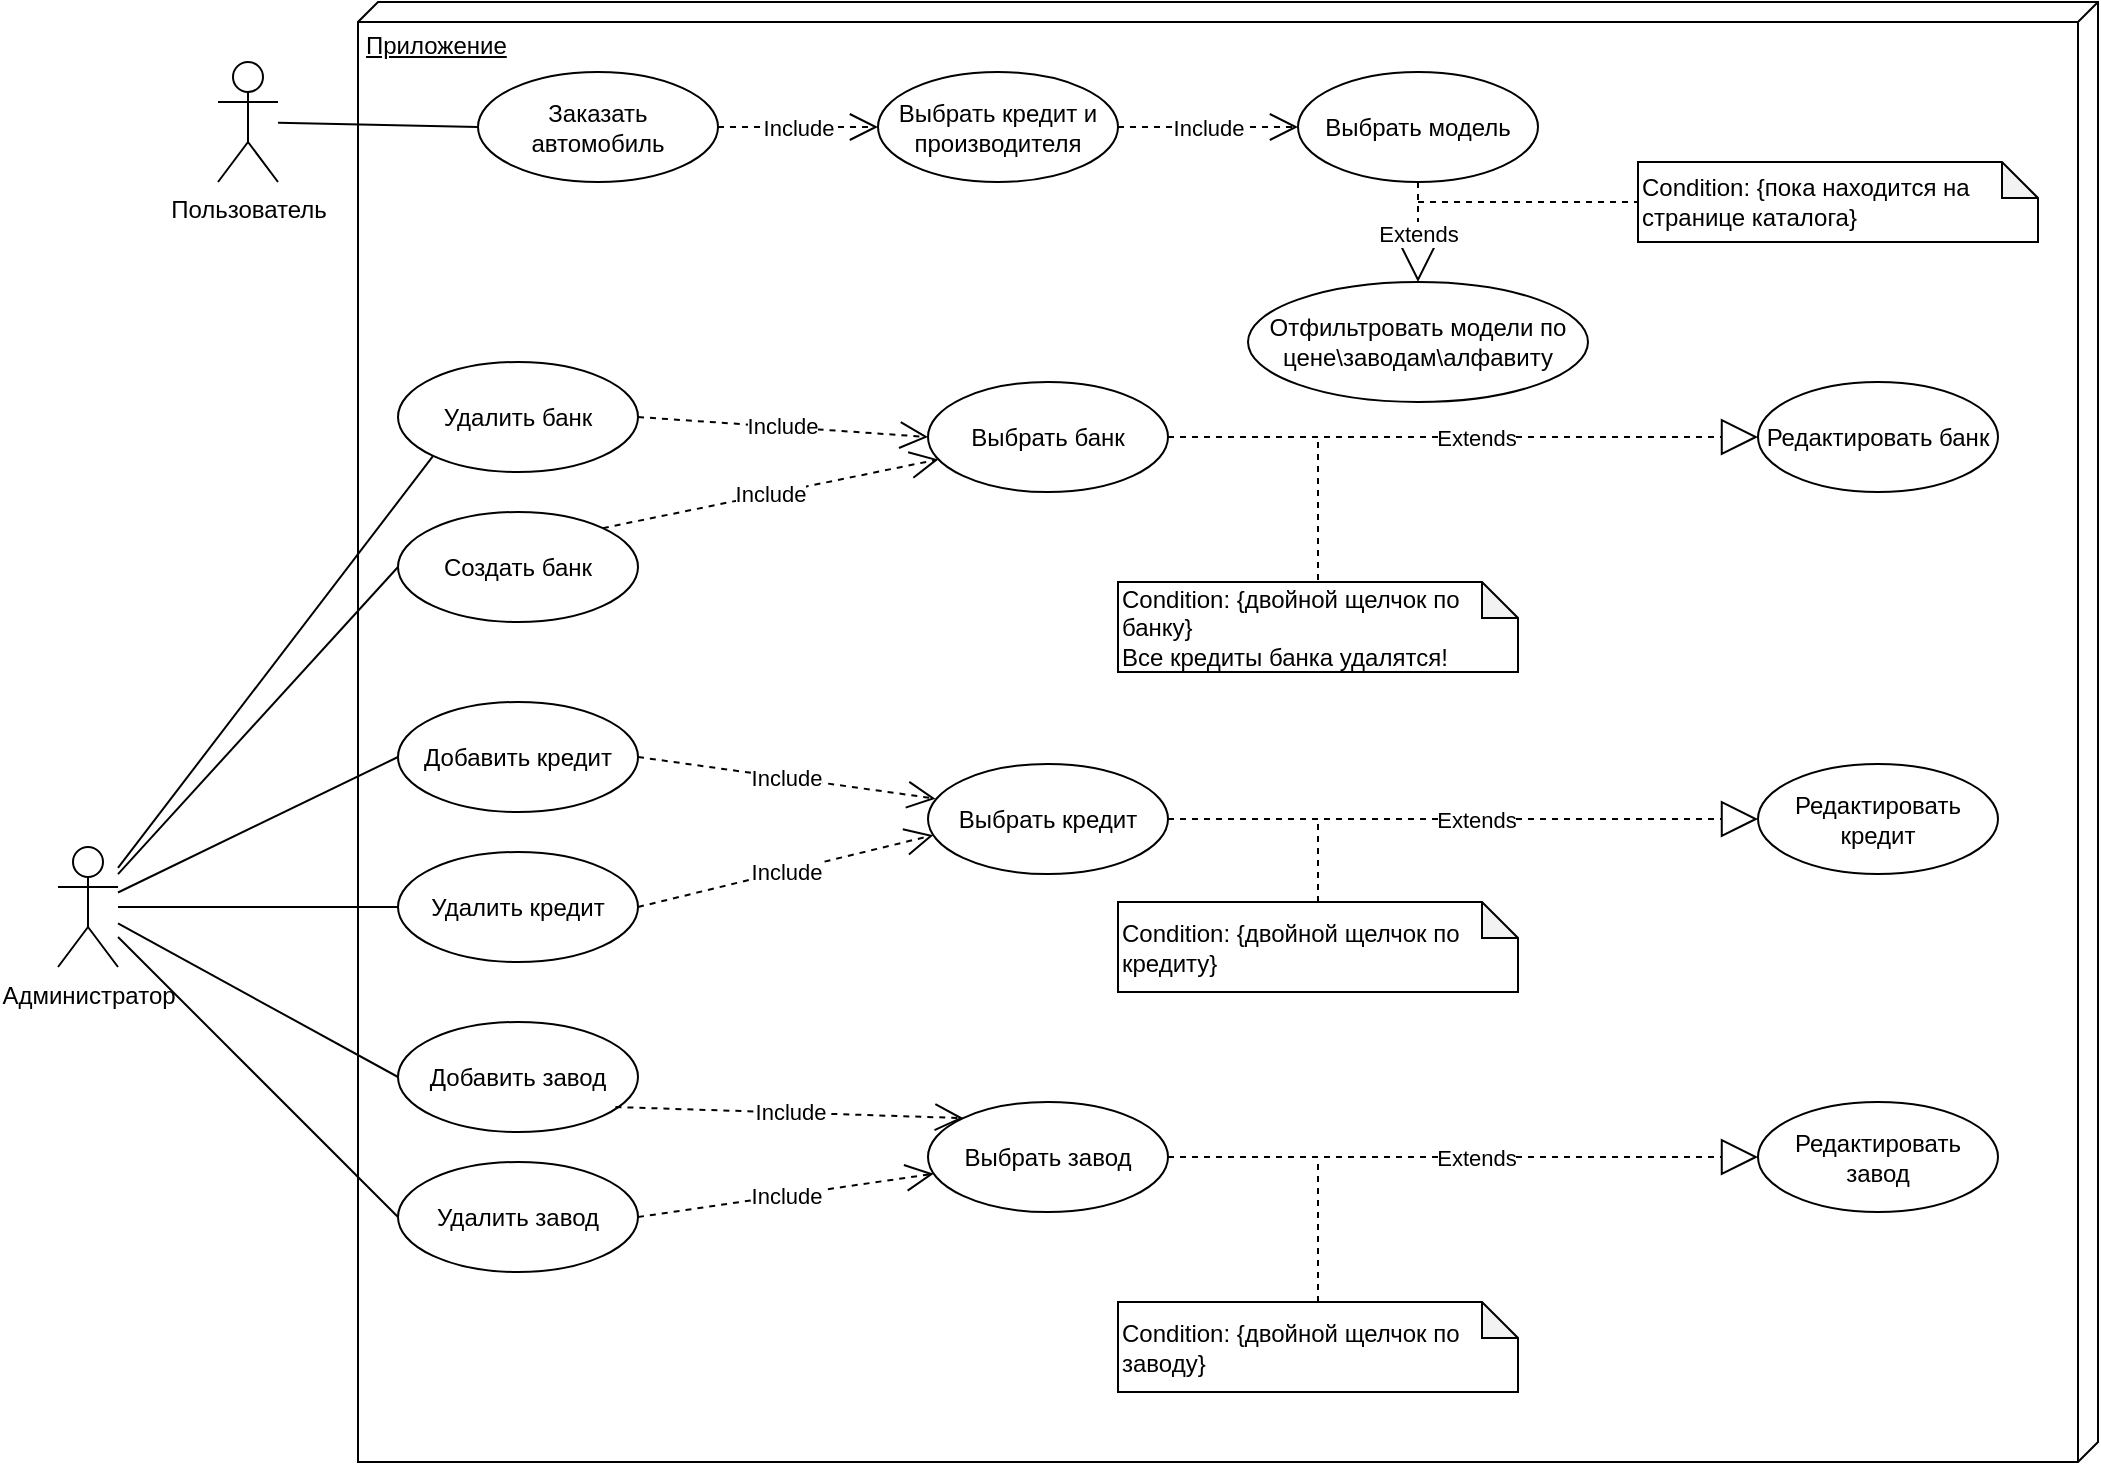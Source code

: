 <mxfile version="14.4.3" type="device"><diagram name="Page-1" id="e7e014a7-5840-1c2e-5031-d8a46d1fe8dd"><mxGraphModel dx="459" dy="274" grid="1" gridSize="10" guides="1" tooltips="1" connect="1" arrows="1" fold="1" page="1" pageScale="1" pageWidth="1169" pageHeight="826" background="#ffffff" math="0" shadow="0"><root><mxCell id="0"/><mxCell id="1" parent="0"/><mxCell id="wwn__v5co4r9MrEhtNh3-41" value="Пользователь" style="shape=umlActor;verticalLabelPosition=bottom;verticalAlign=top;html=1;" vertex="1" parent="1"><mxGeometry x="110" y="90" width="30" height="60" as="geometry"/></mxCell><mxCell id="wwn__v5co4r9MrEhtNh3-42" value="Приложение" style="verticalAlign=top;align=left;spacingTop=8;spacingLeft=2;spacingRight=12;shape=cube;size=10;direction=south;fontStyle=4;html=1;" vertex="1" parent="1"><mxGeometry x="180" y="60" width="870" height="730" as="geometry"/></mxCell><mxCell id="wwn__v5co4r9MrEhtNh3-74" style="edgeStyle=none;rounded=0;orthogonalLoop=1;jettySize=auto;html=1;entryX=0;entryY=0.5;entryDx=0;entryDy=0;endArrow=none;endFill=0;strokeWidth=1;" edge="1" parent="1" source="wwn__v5co4r9MrEhtNh3-45" target="wwn__v5co4r9MrEhtNh3-71"><mxGeometry relative="1" as="geometry"/></mxCell><mxCell id="wwn__v5co4r9MrEhtNh3-79" style="edgeStyle=none;rounded=0;orthogonalLoop=1;jettySize=auto;html=1;entryX=0;entryY=1;entryDx=0;entryDy=0;endArrow=none;endFill=0;strokeWidth=1;" edge="1" parent="1" source="wwn__v5co4r9MrEhtNh3-45" target="wwn__v5co4r9MrEhtNh3-78"><mxGeometry relative="1" as="geometry"/></mxCell><mxCell id="wwn__v5co4r9MrEhtNh3-87" style="edgeStyle=none;rounded=0;orthogonalLoop=1;jettySize=auto;html=1;entryX=0;entryY=0.5;entryDx=0;entryDy=0;endArrow=none;endFill=0;strokeWidth=1;" edge="1" parent="1" source="wwn__v5co4r9MrEhtNh3-45" target="wwn__v5co4r9MrEhtNh3-73"><mxGeometry relative="1" as="geometry"/></mxCell><mxCell id="wwn__v5co4r9MrEhtNh3-88" style="edgeStyle=none;rounded=0;orthogonalLoop=1;jettySize=auto;html=1;entryX=0;entryY=0.5;entryDx=0;entryDy=0;endArrow=none;endFill=0;strokeWidth=1;" edge="1" parent="1" source="wwn__v5co4r9MrEhtNh3-45" target="wwn__v5co4r9MrEhtNh3-83"><mxGeometry relative="1" as="geometry"/></mxCell><mxCell id="wwn__v5co4r9MrEhtNh3-100" style="edgeStyle=none;rounded=0;orthogonalLoop=1;jettySize=auto;html=1;entryX=0;entryY=0.5;entryDx=0;entryDy=0;endArrow=none;endFill=0;strokeWidth=1;" edge="1" parent="1" source="wwn__v5co4r9MrEhtNh3-45" target="wwn__v5co4r9MrEhtNh3-98"><mxGeometry relative="1" as="geometry"/></mxCell><mxCell id="wwn__v5co4r9MrEhtNh3-101" style="edgeStyle=none;rounded=0;orthogonalLoop=1;jettySize=auto;html=1;entryX=0;entryY=0.5;entryDx=0;entryDy=0;endArrow=none;endFill=0;strokeWidth=1;" edge="1" parent="1" source="wwn__v5co4r9MrEhtNh3-45" target="wwn__v5co4r9MrEhtNh3-99"><mxGeometry relative="1" as="geometry"/></mxCell><mxCell id="wwn__v5co4r9MrEhtNh3-45" value="Администратор" style="shape=umlActor;verticalLabelPosition=bottom;verticalAlign=top;html=1;" vertex="1" parent="1"><mxGeometry x="30" y="482.5" width="30" height="60" as="geometry"/></mxCell><mxCell id="wwn__v5co4r9MrEhtNh3-65" style="edgeStyle=none;rounded=0;orthogonalLoop=1;jettySize=auto;html=1;dashed=1;endArrow=none;endFill=0;strokeWidth=1;" edge="1" parent="1" target="wwn__v5co4r9MrEhtNh3-64"><mxGeometry relative="1" as="geometry"><mxPoint x="710" y="160" as="sourcePoint"/></mxGeometry></mxCell><mxCell id="wwn__v5co4r9MrEhtNh3-47" value="Выбрать модель" style="ellipse;whiteSpace=wrap;html=1;" vertex="1" parent="1"><mxGeometry x="650" y="95" width="120" height="55" as="geometry"/></mxCell><mxCell id="wwn__v5co4r9MrEhtNh3-48" value="Выбрать кредит и производителя" style="ellipse;whiteSpace=wrap;html=1;" vertex="1" parent="1"><mxGeometry x="440" y="95" width="120" height="55" as="geometry"/></mxCell><mxCell id="wwn__v5co4r9MrEhtNh3-50" value="Заказать автомобиль" style="ellipse;whiteSpace=wrap;html=1;" vertex="1" parent="1"><mxGeometry x="240" y="95" width="120" height="55" as="geometry"/></mxCell><mxCell id="wwn__v5co4r9MrEhtNh3-60" value="Отфильтровать модели по цене\заводам\алфавиту" style="ellipse;whiteSpace=wrap;html=1;" vertex="1" parent="1"><mxGeometry x="625" y="200" width="170" height="60" as="geometry"/></mxCell><mxCell id="wwn__v5co4r9MrEhtNh3-61" value="Extends" style="endArrow=block;endSize=16;endFill=0;html=1;dashed=1;strokeWidth=1;exitX=0.5;exitY=1;exitDx=0;exitDy=0;entryX=0.5;entryY=0;entryDx=0;entryDy=0;" edge="1" parent="1" source="wwn__v5co4r9MrEhtNh3-47" target="wwn__v5co4r9MrEhtNh3-60"><mxGeometry x="0.04" width="160" relative="1" as="geometry"><mxPoint x="870" y="425" as="sourcePoint"/><mxPoint x="1030" y="425" as="targetPoint"/><mxPoint as="offset"/></mxGeometry></mxCell><mxCell id="wwn__v5co4r9MrEhtNh3-64" value="Condition: {пока находится на странице каталога}" style="shape=note;whiteSpace=wrap;html=1;backgroundOutline=1;darkOpacity=0.05;align=left;size=18;" vertex="1" parent="1"><mxGeometry x="820" y="140" width="200" height="40" as="geometry"/></mxCell><mxCell id="wwn__v5co4r9MrEhtNh3-71" value="Создать банк" style="ellipse;whiteSpace=wrap;html=1;" vertex="1" parent="1"><mxGeometry x="200" y="315" width="120" height="55" as="geometry"/></mxCell><mxCell id="wwn__v5co4r9MrEhtNh3-73" value="Добавить кредит" style="ellipse;whiteSpace=wrap;html=1;" vertex="1" parent="1"><mxGeometry x="200" y="410" width="120" height="55" as="geometry"/></mxCell><mxCell id="wwn__v5co4r9MrEhtNh3-75" style="edgeStyle=none;rounded=0;orthogonalLoop=1;jettySize=auto;html=1;entryX=0;entryY=0.5;entryDx=0;entryDy=0;endArrow=none;endFill=0;strokeWidth=1;" edge="1" parent="1" source="wwn__v5co4r9MrEhtNh3-41" target="wwn__v5co4r9MrEhtNh3-50"><mxGeometry relative="1" as="geometry"/></mxCell><mxCell id="wwn__v5co4r9MrEhtNh3-76" value="Include" style="endArrow=open;endSize=12;dashed=1;html=1;strokeWidth=1;exitX=1;exitY=0.5;exitDx=0;exitDy=0;entryX=0;entryY=0.5;entryDx=0;entryDy=0;" edge="1" parent="1" source="wwn__v5co4r9MrEhtNh3-50" target="wwn__v5co4r9MrEhtNh3-48"><mxGeometry width="160" relative="1" as="geometry"><mxPoint x="530" y="350" as="sourcePoint"/><mxPoint x="690" y="350" as="targetPoint"/></mxGeometry></mxCell><mxCell id="wwn__v5co4r9MrEhtNh3-77" value="Include" style="endArrow=open;endSize=12;dashed=1;html=1;strokeWidth=1;exitX=1;exitY=0.5;exitDx=0;exitDy=0;entryX=0;entryY=0.5;entryDx=0;entryDy=0;" edge="1" parent="1" source="wwn__v5co4r9MrEhtNh3-48" target="wwn__v5co4r9MrEhtNh3-47"><mxGeometry width="160" relative="1" as="geometry"><mxPoint x="370.0" y="132.5" as="sourcePoint"/><mxPoint x="450.0" y="127.5" as="targetPoint"/></mxGeometry></mxCell><mxCell id="wwn__v5co4r9MrEhtNh3-78" value="Удалить банк" style="ellipse;whiteSpace=wrap;html=1;" vertex="1" parent="1"><mxGeometry x="200" y="240" width="120" height="55" as="geometry"/></mxCell><mxCell id="wwn__v5co4r9MrEhtNh3-92" style="edgeStyle=none;rounded=0;orthogonalLoop=1;jettySize=auto;html=1;endArrow=none;endFill=0;strokeWidth=1;dashed=1;" edge="1" parent="1" target="wwn__v5co4r9MrEhtNh3-91"><mxGeometry relative="1" as="geometry"><mxPoint x="660" y="280" as="sourcePoint"/></mxGeometry></mxCell><mxCell id="wwn__v5co4r9MrEhtNh3-81" value="Include" style="endArrow=open;endSize=12;dashed=1;html=1;strokeWidth=1;exitX=1;exitY=0.5;exitDx=0;exitDy=0;entryX=0;entryY=0.5;entryDx=0;entryDy=0;" edge="1" parent="1" source="wwn__v5co4r9MrEhtNh3-78" target="wwn__v5co4r9MrEhtNh3-80"><mxGeometry width="160" relative="1" as="geometry"><mxPoint x="330.0" y="285" as="sourcePoint"/><mxPoint x="410.0" y="280" as="targetPoint"/></mxGeometry></mxCell><mxCell id="wwn__v5co4r9MrEhtNh3-82" value="Include" style="endArrow=open;endSize=12;dashed=1;html=1;strokeWidth=1;exitX=1;exitY=0;exitDx=0;exitDy=0;" edge="1" parent="1" source="wwn__v5co4r9MrEhtNh3-71" target="wwn__v5co4r9MrEhtNh3-80"><mxGeometry width="160" relative="1" as="geometry"><mxPoint x="360" y="355" as="sourcePoint"/><mxPoint x="430" y="335" as="targetPoint"/></mxGeometry></mxCell><mxCell id="wwn__v5co4r9MrEhtNh3-83" value="Удалить кредит" style="ellipse;whiteSpace=wrap;html=1;" vertex="1" parent="1"><mxGeometry x="200" y="485" width="120" height="55" as="geometry"/></mxCell><mxCell id="wwn__v5co4r9MrEhtNh3-84" value="Выбрать кредит" style="ellipse;whiteSpace=wrap;html=1;" vertex="1" parent="1"><mxGeometry x="465" y="441" width="120" height="55" as="geometry"/></mxCell><mxCell id="wwn__v5co4r9MrEhtNh3-85" value="Include" style="endArrow=open;endSize=12;dashed=1;html=1;strokeWidth=1;exitX=1;exitY=0.5;exitDx=0;exitDy=0;entryX=0.031;entryY=0.315;entryDx=0;entryDy=0;entryPerimeter=0;" edge="1" parent="1" source="wwn__v5co4r9MrEhtNh3-73" target="wwn__v5co4r9MrEhtNh3-84"><mxGeometry width="160" relative="1" as="geometry"><mxPoint x="399.996" y="461.105" as="sourcePoint"/><mxPoint x="455.144" y="409.995" as="targetPoint"/></mxGeometry></mxCell><mxCell id="wwn__v5co4r9MrEhtNh3-86" value="Include" style="endArrow=open;endSize=12;dashed=1;html=1;strokeWidth=1;exitX=1;exitY=0.5;exitDx=0;exitDy=0;entryX=0.022;entryY=0.647;entryDx=0;entryDy=0;entryPerimeter=0;" edge="1" parent="1" source="wwn__v5co4r9MrEhtNh3-83" target="wwn__v5co4r9MrEhtNh3-84"><mxGeometry width="160" relative="1" as="geometry"><mxPoint x="400" y="477.5" as="sourcePoint"/><mxPoint x="447.574" y="498.055" as="targetPoint"/></mxGeometry></mxCell><mxCell id="wwn__v5co4r9MrEhtNh3-89" value="Редактировать банк" style="ellipse;whiteSpace=wrap;html=1;" vertex="1" parent="1"><mxGeometry x="880" y="250" width="120" height="55" as="geometry"/></mxCell><mxCell id="wwn__v5co4r9MrEhtNh3-90" value="Extends" style="endArrow=block;endSize=16;endFill=0;html=1;dashed=1;strokeWidth=1;exitX=1;exitY=0.5;exitDx=0;exitDy=0;entryX=0;entryY=0.5;entryDx=0;entryDy=0;" edge="1" parent="1" source="wwn__v5co4r9MrEhtNh3-80" target="wwn__v5co4r9MrEhtNh3-89"><mxGeometry x="0.04" width="160" relative="1" as="geometry"><mxPoint x="730" y="157.5" as="sourcePoint"/><mxPoint x="730" y="220" as="targetPoint"/><mxPoint as="offset"/></mxGeometry></mxCell><mxCell id="wwn__v5co4r9MrEhtNh3-91" value="Condition: {двойной щелчок по банку}&lt;br&gt;Все кредиты банка удалятся!" style="shape=note;whiteSpace=wrap;html=1;backgroundOutline=1;darkOpacity=0.05;align=left;size=18;" vertex="1" parent="1"><mxGeometry x="560" y="350" width="200" height="45" as="geometry"/></mxCell><mxCell id="wwn__v5co4r9MrEhtNh3-94" value="Редактировать кредит" style="ellipse;whiteSpace=wrap;html=1;" vertex="1" parent="1"><mxGeometry x="880" y="441" width="120" height="55" as="geometry"/></mxCell><mxCell id="wwn__v5co4r9MrEhtNh3-95" value="Extends" style="endArrow=block;endSize=16;endFill=0;html=1;dashed=1;strokeWidth=1;exitX=1;exitY=0.5;exitDx=0;exitDy=0;entryX=0;entryY=0.5;entryDx=0;entryDy=0;" edge="1" parent="1" target="wwn__v5co4r9MrEhtNh3-94" source="wwn__v5co4r9MrEhtNh3-84"><mxGeometry x="0.04" width="160" relative="1" as="geometry"><mxPoint x="605" y="497.5" as="sourcePoint"/><mxPoint x="815" y="410" as="targetPoint"/><mxPoint as="offset"/></mxGeometry></mxCell><mxCell id="wwn__v5co4r9MrEhtNh3-111" style="edgeStyle=none;rounded=0;orthogonalLoop=1;jettySize=auto;html=1;endArrow=none;endFill=0;strokeWidth=1;dashed=1;" edge="1" parent="1" source="wwn__v5co4r9MrEhtNh3-96"><mxGeometry relative="1" as="geometry"><mxPoint x="660" y="470" as="targetPoint"/></mxGeometry></mxCell><mxCell id="wwn__v5co4r9MrEhtNh3-96" value="Condition: {двойной щелчок по кредиту}" style="shape=note;whiteSpace=wrap;html=1;backgroundOutline=1;darkOpacity=0.05;align=left;size=18;" vertex="1" parent="1"><mxGeometry x="560" y="510" width="200" height="45" as="geometry"/></mxCell><mxCell id="wwn__v5co4r9MrEhtNh3-98" value="Добавить завод" style="ellipse;whiteSpace=wrap;html=1;" vertex="1" parent="1"><mxGeometry x="200" y="570" width="120" height="55" as="geometry"/></mxCell><mxCell id="wwn__v5co4r9MrEhtNh3-99" value="Удалить завод" style="ellipse;whiteSpace=wrap;html=1;" vertex="1" parent="1"><mxGeometry x="200" y="640" width="120" height="55" as="geometry"/></mxCell><mxCell id="wwn__v5co4r9MrEhtNh3-102" value="Выбрать завод" style="ellipse;whiteSpace=wrap;html=1;" vertex="1" parent="1"><mxGeometry x="465" y="610" width="120" height="55" as="geometry"/></mxCell><mxCell id="wwn__v5co4r9MrEhtNh3-103" value="Include" style="endArrow=open;endSize=12;dashed=1;html=1;strokeWidth=1;exitX=1;exitY=0.5;exitDx=0;exitDy=0;" edge="1" parent="1" source="wwn__v5co4r9MrEhtNh3-99" target="wwn__v5co4r9MrEhtNh3-102"><mxGeometry width="160" relative="1" as="geometry"><mxPoint x="360" y="560.55" as="sourcePoint"/><mxPoint x="447.574" y="524.995" as="targetPoint"/></mxGeometry></mxCell><mxCell id="wwn__v5co4r9MrEhtNh3-104" value="Include" style="endArrow=open;endSize=12;dashed=1;html=1;strokeWidth=1;exitX=0.906;exitY=0.773;exitDx=0;exitDy=0;entryX=0;entryY=0;entryDx=0;entryDy=0;exitPerimeter=0;" edge="1" parent="1" source="wwn__v5co4r9MrEhtNh3-98" target="wwn__v5co4r9MrEhtNh3-102"><mxGeometry width="160" relative="1" as="geometry"><mxPoint x="390" y="517.5" as="sourcePoint"/><mxPoint x="477.574" y="481.945" as="targetPoint"/></mxGeometry></mxCell><mxCell id="wwn__v5co4r9MrEhtNh3-106" value="Редактировать завод" style="ellipse;whiteSpace=wrap;html=1;" vertex="1" parent="1"><mxGeometry x="880" y="610" width="120" height="55" as="geometry"/></mxCell><mxCell id="wwn__v5co4r9MrEhtNh3-107" value="Extends" style="endArrow=block;endSize=16;endFill=0;html=1;dashed=1;strokeWidth=1;exitX=1;exitY=0.5;exitDx=0;exitDy=0;entryX=0;entryY=0.5;entryDx=0;entryDy=0;" edge="1" parent="1" target="wwn__v5co4r9MrEhtNh3-106" source="wwn__v5co4r9MrEhtNh3-102"><mxGeometry x="0.04" width="160" relative="1" as="geometry"><mxPoint x="537.5" y="591.5" as="sourcePoint"/><mxPoint x="792.5" y="559" as="targetPoint"/><mxPoint as="offset"/></mxGeometry></mxCell><mxCell id="wwn__v5co4r9MrEhtNh3-112" style="edgeStyle=none;rounded=0;orthogonalLoop=1;jettySize=auto;html=1;dashed=1;endArrow=none;endFill=0;strokeWidth=1;" edge="1" parent="1" source="wwn__v5co4r9MrEhtNh3-108"><mxGeometry relative="1" as="geometry"><mxPoint x="660" y="640" as="targetPoint"/></mxGeometry></mxCell><mxCell id="wwn__v5co4r9MrEhtNh3-108" value="Condition: {двойной щелчок по заводу}" style="shape=note;whiteSpace=wrap;html=1;backgroundOutline=1;darkOpacity=0.05;align=left;size=18;" vertex="1" parent="1"><mxGeometry x="560" y="710" width="200" height="45" as="geometry"/></mxCell><mxCell id="wwn__v5co4r9MrEhtNh3-80" value="Выбрать банк" style="ellipse;whiteSpace=wrap;html=1;" vertex="1" parent="1"><mxGeometry x="465" y="250" width="120" height="55" as="geometry"/></mxCell></root></mxGraphModel></diagram></mxfile>